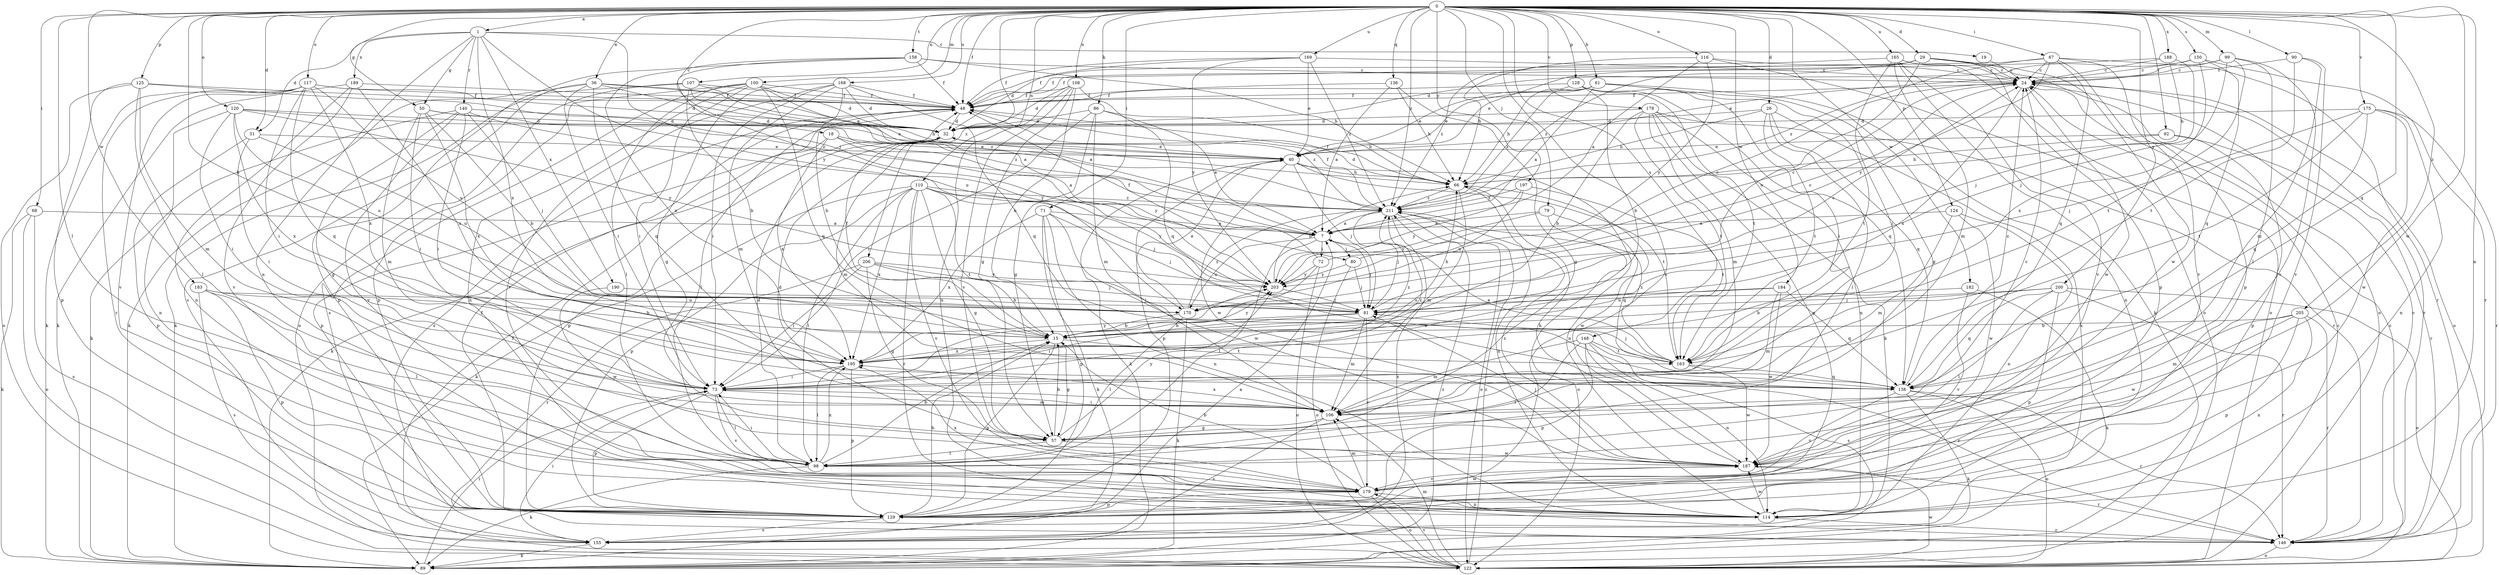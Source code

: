 strict digraph  {
0;
1;
7;
15;
18;
19;
24;
26;
29;
31;
32;
36;
40;
48;
50;
57;
61;
66;
67;
68;
71;
72;
73;
79;
80;
81;
86;
89;
90;
92;
98;
99;
100;
106;
107;
108;
110;
114;
116;
117;
120;
122;
124;
125;
128;
129;
136;
138;
140;
146;
148;
150;
155;
158;
163;
165;
168;
169;
170;
175;
178;
179;
182;
183;
184;
187;
188;
189;
190;
195;
197;
200;
203;
205;
206;
211;
0 -> 1  [label=a];
0 -> 15  [label=b];
0 -> 18  [label=c];
0 -> 26  [label=d];
0 -> 29  [label=d];
0 -> 31  [label=d];
0 -> 36  [label=e];
0 -> 48  [label=f];
0 -> 50  [label=g];
0 -> 61  [label=h];
0 -> 67  [label=i];
0 -> 68  [label=i];
0 -> 71  [label=i];
0 -> 79  [label=j];
0 -> 86  [label=k];
0 -> 90  [label=l];
0 -> 92  [label=l];
0 -> 98  [label=l];
0 -> 99  [label=m];
0 -> 100  [label=m];
0 -> 107  [label=n];
0 -> 108  [label=n];
0 -> 110  [label=n];
0 -> 114  [label=n];
0 -> 116  [label=o];
0 -> 117  [label=o];
0 -> 120  [label=o];
0 -> 124  [label=p];
0 -> 125  [label=p];
0 -> 128  [label=p];
0 -> 136  [label=q];
0 -> 138  [label=q];
0 -> 148  [label=s];
0 -> 150  [label=s];
0 -> 155  [label=s];
0 -> 158  [label=t];
0 -> 165  [label=u];
0 -> 168  [label=u];
0 -> 169  [label=u];
0 -> 175  [label=v];
0 -> 178  [label=v];
0 -> 182  [label=w];
0 -> 183  [label=w];
0 -> 184  [label=w];
0 -> 187  [label=w];
0 -> 188  [label=x];
0 -> 197  [label=y];
0 -> 200  [label=y];
0 -> 205  [label=z];
0 -> 206  [label=z];
0 -> 211  [label=z];
1 -> 19  [label=c];
1 -> 31  [label=d];
1 -> 50  [label=g];
1 -> 80  [label=j];
1 -> 114  [label=n];
1 -> 140  [label=r];
1 -> 189  [label=x];
1 -> 190  [label=x];
1 -> 195  [label=x];
1 -> 203  [label=y];
7 -> 72  [label=i];
7 -> 80  [label=j];
7 -> 81  [label=j];
7 -> 98  [label=l];
7 -> 170  [label=u];
15 -> 48  [label=f];
15 -> 57  [label=g];
15 -> 66  [label=h];
15 -> 129  [label=p];
15 -> 163  [label=t];
15 -> 195  [label=x];
15 -> 203  [label=y];
18 -> 7  [label=a];
18 -> 40  [label=e];
18 -> 129  [label=p];
18 -> 195  [label=x];
18 -> 203  [label=y];
19 -> 24  [label=c];
24 -> 48  [label=f];
24 -> 122  [label=o];
24 -> 146  [label=r];
24 -> 187  [label=w];
24 -> 195  [label=x];
26 -> 32  [label=d];
26 -> 66  [label=h];
26 -> 98  [label=l];
26 -> 138  [label=q];
26 -> 155  [label=s];
26 -> 163  [label=t];
29 -> 24  [label=c];
29 -> 40  [label=e];
29 -> 48  [label=f];
29 -> 122  [label=o];
29 -> 129  [label=p];
29 -> 170  [label=u];
29 -> 187  [label=w];
29 -> 211  [label=z];
31 -> 40  [label=e];
31 -> 73  [label=i];
31 -> 129  [label=p];
31 -> 170  [label=u];
32 -> 40  [label=e];
32 -> 89  [label=k];
32 -> 106  [label=m];
32 -> 129  [label=p];
36 -> 40  [label=e];
36 -> 48  [label=f];
36 -> 73  [label=i];
36 -> 89  [label=k];
36 -> 129  [label=p];
36 -> 138  [label=q];
36 -> 211  [label=z];
40 -> 66  [label=h];
40 -> 81  [label=j];
40 -> 89  [label=k];
40 -> 114  [label=n];
40 -> 129  [label=p];
40 -> 163  [label=t];
40 -> 187  [label=w];
48 -> 32  [label=d];
48 -> 98  [label=l];
48 -> 155  [label=s];
48 -> 211  [label=z];
50 -> 15  [label=b];
50 -> 32  [label=d];
50 -> 40  [label=e];
50 -> 73  [label=i];
50 -> 106  [label=m];
50 -> 195  [label=x];
57 -> 15  [label=b];
57 -> 24  [label=c];
57 -> 32  [label=d];
57 -> 98  [label=l];
57 -> 187  [label=w];
57 -> 203  [label=y];
61 -> 7  [label=a];
61 -> 40  [label=e];
61 -> 48  [label=f];
61 -> 57  [label=g];
61 -> 66  [label=h];
61 -> 114  [label=n];
61 -> 163  [label=t];
61 -> 211  [label=z];
66 -> 32  [label=d];
66 -> 48  [label=f];
66 -> 106  [label=m];
66 -> 114  [label=n];
66 -> 187  [label=w];
66 -> 211  [label=z];
67 -> 24  [label=c];
67 -> 48  [label=f];
67 -> 129  [label=p];
67 -> 138  [label=q];
67 -> 146  [label=r];
67 -> 179  [label=v];
67 -> 203  [label=y];
67 -> 211  [label=z];
68 -> 7  [label=a];
68 -> 89  [label=k];
68 -> 122  [label=o];
68 -> 155  [label=s];
71 -> 7  [label=a];
71 -> 81  [label=j];
71 -> 89  [label=k];
71 -> 114  [label=n];
71 -> 129  [label=p];
71 -> 187  [label=w];
71 -> 195  [label=x];
72 -> 24  [label=c];
72 -> 48  [label=f];
72 -> 73  [label=i];
72 -> 122  [label=o];
72 -> 203  [label=y];
73 -> 98  [label=l];
73 -> 106  [label=m];
73 -> 129  [label=p];
73 -> 179  [label=v];
73 -> 211  [label=z];
79 -> 7  [label=a];
79 -> 122  [label=o];
79 -> 138  [label=q];
79 -> 203  [label=y];
80 -> 24  [label=c];
80 -> 81  [label=j];
80 -> 122  [label=o];
80 -> 203  [label=y];
81 -> 15  [label=b];
81 -> 24  [label=c];
81 -> 73  [label=i];
81 -> 106  [label=m];
81 -> 179  [label=v];
86 -> 7  [label=a];
86 -> 32  [label=d];
86 -> 57  [label=g];
86 -> 66  [label=h];
86 -> 73  [label=i];
86 -> 106  [label=m];
89 -> 24  [label=c];
89 -> 73  [label=i];
89 -> 211  [label=z];
90 -> 24  [label=c];
90 -> 106  [label=m];
90 -> 163  [label=t];
90 -> 179  [label=v];
92 -> 40  [label=e];
92 -> 66  [label=h];
92 -> 129  [label=p];
92 -> 146  [label=r];
98 -> 15  [label=b];
98 -> 32  [label=d];
98 -> 73  [label=i];
98 -> 89  [label=k];
98 -> 195  [label=x];
99 -> 24  [label=c];
99 -> 40  [label=e];
99 -> 81  [label=j];
99 -> 98  [label=l];
99 -> 163  [label=t];
99 -> 179  [label=v];
100 -> 7  [label=a];
100 -> 32  [label=d];
100 -> 48  [label=f];
100 -> 73  [label=i];
100 -> 98  [label=l];
100 -> 114  [label=n];
100 -> 129  [label=p];
100 -> 138  [label=q];
100 -> 155  [label=s];
106 -> 57  [label=g];
106 -> 73  [label=i];
106 -> 155  [label=s];
106 -> 195  [label=x];
107 -> 7  [label=a];
107 -> 15  [label=b];
107 -> 48  [label=f];
107 -> 66  [label=h];
107 -> 89  [label=k];
107 -> 122  [label=o];
108 -> 15  [label=b];
108 -> 32  [label=d];
108 -> 48  [label=f];
108 -> 57  [label=g];
108 -> 114  [label=n];
108 -> 138  [label=q];
108 -> 179  [label=v];
110 -> 57  [label=g];
110 -> 81  [label=j];
110 -> 89  [label=k];
110 -> 98  [label=l];
110 -> 129  [label=p];
110 -> 146  [label=r];
110 -> 163  [label=t];
110 -> 179  [label=v];
110 -> 195  [label=x];
110 -> 203  [label=y];
110 -> 211  [label=z];
114 -> 146  [label=r];
114 -> 187  [label=w];
116 -> 7  [label=a];
116 -> 24  [label=c];
116 -> 66  [label=h];
116 -> 122  [label=o];
116 -> 203  [label=y];
117 -> 32  [label=d];
117 -> 48  [label=f];
117 -> 73  [label=i];
117 -> 89  [label=k];
117 -> 138  [label=q];
117 -> 146  [label=r];
117 -> 170  [label=u];
117 -> 179  [label=v];
117 -> 195  [label=x];
120 -> 32  [label=d];
120 -> 73  [label=i];
120 -> 114  [label=n];
120 -> 170  [label=u];
120 -> 195  [label=x];
120 -> 203  [label=y];
120 -> 211  [label=z];
122 -> 24  [label=c];
122 -> 48  [label=f];
122 -> 106  [label=m];
122 -> 179  [label=v];
122 -> 187  [label=w];
122 -> 211  [label=z];
124 -> 7  [label=a];
124 -> 106  [label=m];
124 -> 114  [label=n];
124 -> 187  [label=w];
125 -> 48  [label=f];
125 -> 98  [label=l];
125 -> 106  [label=m];
125 -> 122  [label=o];
125 -> 129  [label=p];
125 -> 211  [label=z];
128 -> 15  [label=b];
128 -> 40  [label=e];
128 -> 48  [label=f];
128 -> 73  [label=i];
128 -> 138  [label=q];
128 -> 163  [label=t];
129 -> 15  [label=b];
129 -> 48  [label=f];
129 -> 155  [label=s];
136 -> 7  [label=a];
136 -> 48  [label=f];
136 -> 57  [label=g];
136 -> 66  [label=h];
138 -> 24  [label=c];
138 -> 89  [label=k];
138 -> 122  [label=o];
138 -> 146  [label=r];
138 -> 179  [label=v];
140 -> 32  [label=d];
140 -> 57  [label=g];
140 -> 73  [label=i];
140 -> 81  [label=j];
140 -> 89  [label=k];
140 -> 179  [label=v];
140 -> 203  [label=y];
146 -> 24  [label=c];
146 -> 122  [label=o];
148 -> 98  [label=l];
148 -> 106  [label=m];
148 -> 114  [label=n];
148 -> 129  [label=p];
148 -> 146  [label=r];
148 -> 155  [label=s];
148 -> 163  [label=t];
150 -> 24  [label=c];
150 -> 32  [label=d];
150 -> 138  [label=q];
150 -> 146  [label=r];
150 -> 195  [label=x];
155 -> 7  [label=a];
155 -> 73  [label=i];
155 -> 89  [label=k];
158 -> 24  [label=c];
158 -> 48  [label=f];
158 -> 66  [label=h];
158 -> 155  [label=s];
158 -> 170  [label=u];
158 -> 195  [label=x];
163 -> 7  [label=a];
163 -> 81  [label=j];
163 -> 138  [label=q];
163 -> 187  [label=w];
163 -> 211  [label=z];
165 -> 24  [label=c];
165 -> 73  [label=i];
165 -> 89  [label=k];
165 -> 106  [label=m];
165 -> 122  [label=o];
165 -> 179  [label=v];
165 -> 211  [label=z];
168 -> 15  [label=b];
168 -> 32  [label=d];
168 -> 48  [label=f];
168 -> 57  [label=g];
168 -> 73  [label=i];
168 -> 106  [label=m];
168 -> 138  [label=q];
168 -> 179  [label=v];
169 -> 24  [label=c];
169 -> 32  [label=d];
169 -> 40  [label=e];
169 -> 48  [label=f];
169 -> 203  [label=y];
169 -> 211  [label=z];
170 -> 15  [label=b];
170 -> 40  [label=e];
170 -> 89  [label=k];
170 -> 98  [label=l];
170 -> 211  [label=z];
175 -> 32  [label=d];
175 -> 81  [label=j];
175 -> 114  [label=n];
175 -> 138  [label=q];
175 -> 146  [label=r];
175 -> 163  [label=t];
175 -> 187  [label=w];
178 -> 15  [label=b];
178 -> 32  [label=d];
178 -> 89  [label=k];
178 -> 106  [label=m];
178 -> 114  [label=n];
178 -> 129  [label=p];
178 -> 146  [label=r];
178 -> 163  [label=t];
179 -> 15  [label=b];
179 -> 106  [label=m];
179 -> 114  [label=n];
179 -> 122  [label=o];
179 -> 129  [label=p];
179 -> 187  [label=w];
179 -> 195  [label=x];
182 -> 89  [label=k];
182 -> 170  [label=u];
182 -> 179  [label=v];
183 -> 15  [label=b];
183 -> 98  [label=l];
183 -> 129  [label=p];
183 -> 155  [label=s];
183 -> 170  [label=u];
184 -> 106  [label=m];
184 -> 138  [label=q];
184 -> 170  [label=u];
184 -> 187  [label=w];
184 -> 195  [label=x];
187 -> 66  [label=h];
187 -> 81  [label=j];
187 -> 146  [label=r];
187 -> 179  [label=v];
187 -> 211  [label=z];
188 -> 24  [label=c];
188 -> 48  [label=f];
188 -> 66  [label=h];
188 -> 81  [label=j];
189 -> 48  [label=f];
189 -> 89  [label=k];
189 -> 114  [label=n];
189 -> 179  [label=v];
189 -> 195  [label=x];
190 -> 81  [label=j];
190 -> 187  [label=w];
195 -> 73  [label=i];
195 -> 98  [label=l];
195 -> 129  [label=p];
195 -> 203  [label=y];
195 -> 211  [label=z];
197 -> 163  [label=t];
197 -> 170  [label=u];
197 -> 203  [label=y];
197 -> 211  [label=z];
200 -> 15  [label=b];
200 -> 81  [label=j];
200 -> 98  [label=l];
200 -> 122  [label=o];
200 -> 129  [label=p];
200 -> 138  [label=q];
200 -> 146  [label=r];
203 -> 24  [label=c];
203 -> 66  [label=h];
203 -> 81  [label=j];
205 -> 15  [label=b];
205 -> 106  [label=m];
205 -> 114  [label=n];
205 -> 129  [label=p];
205 -> 146  [label=r];
205 -> 187  [label=w];
206 -> 15  [label=b];
206 -> 57  [label=g];
206 -> 73  [label=i];
206 -> 81  [label=j];
206 -> 146  [label=r];
206 -> 203  [label=y];
211 -> 7  [label=a];
211 -> 48  [label=f];
211 -> 81  [label=j];
211 -> 122  [label=o];
211 -> 155  [label=s];
}
